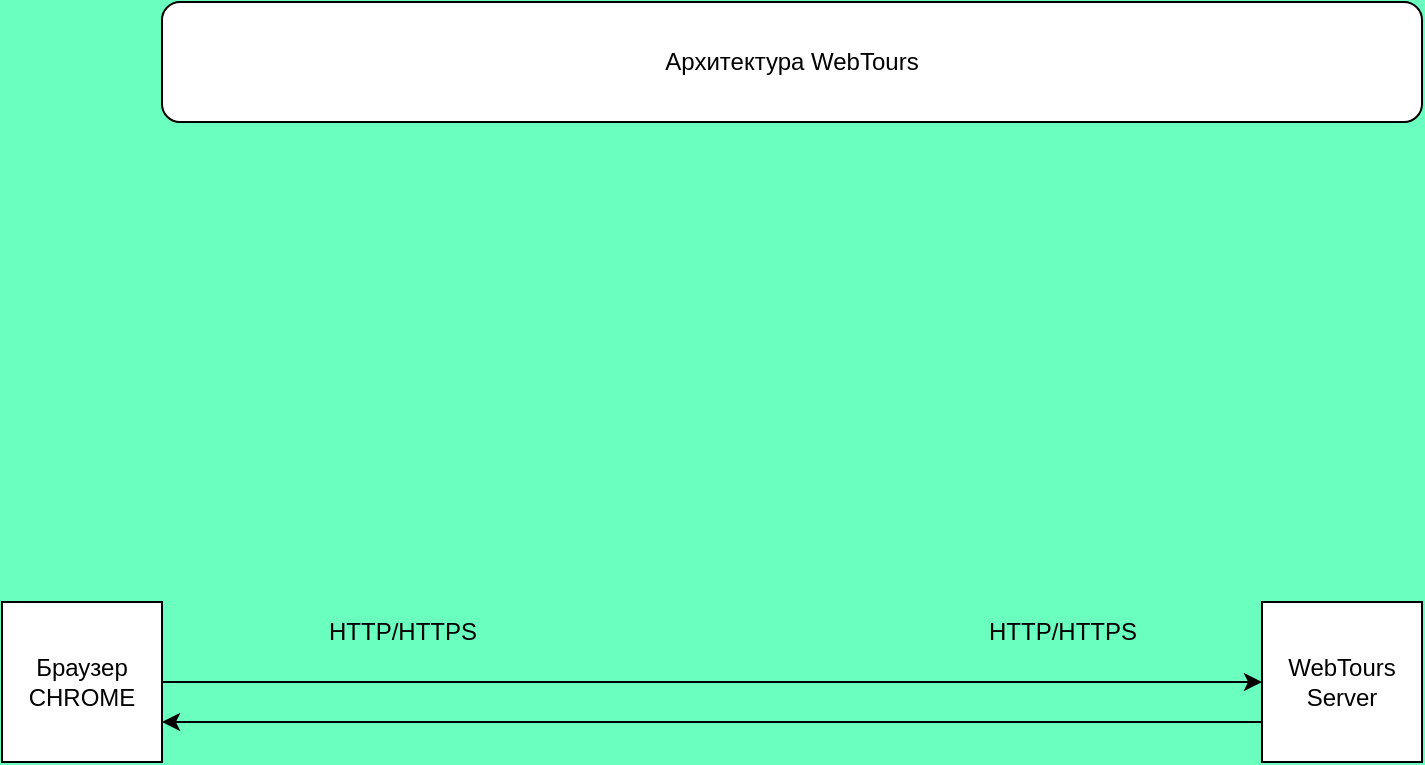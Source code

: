<mxfile version="21.8.2" type="github">
  <diagram name="Страница — 1" id="trk0Az9itriv0VP6-qi4">
    <mxGraphModel dx="1050" dy="630" grid="1" gridSize="10" guides="1" tooltips="1" connect="1" arrows="1" fold="1" page="1" pageScale="1" pageWidth="827" pageHeight="1169" background="#6BFFBF" math="0" shadow="0">
      <root>
        <mxCell id="0" />
        <mxCell id="1" parent="0" />
        <mxCell id="WVBzOitKBOi65Sc1-QXD-2" value="Архитектура WebTours&lt;br&gt;" style="rounded=1;whiteSpace=wrap;html=1;" parent="1" vertex="1">
          <mxGeometry x="120" y="20" width="630" height="60" as="geometry" />
        </mxCell>
        <mxCell id="WVBzOitKBOi65Sc1-QXD-18" style="edgeStyle=orthogonalEdgeStyle;rounded=0;orthogonalLoop=1;jettySize=auto;html=1;exitX=1;exitY=0.5;exitDx=0;exitDy=0;entryX=0;entryY=0.5;entryDx=0;entryDy=0;" parent="1" source="WVBzOitKBOi65Sc1-QXD-3" target="WVBzOitKBOi65Sc1-QXD-5" edge="1">
          <mxGeometry relative="1" as="geometry" />
        </mxCell>
        <mxCell id="WVBzOitKBOi65Sc1-QXD-3" value="Браузер CHROME" style="whiteSpace=wrap;html=1;aspect=fixed;" parent="1" vertex="1">
          <mxGeometry x="40" y="320" width="80" height="80" as="geometry" />
        </mxCell>
        <mxCell id="WVBzOitKBOi65Sc1-QXD-19" style="edgeStyle=orthogonalEdgeStyle;rounded=0;orthogonalLoop=1;jettySize=auto;html=1;exitX=0;exitY=0.75;exitDx=0;exitDy=0;entryX=1;entryY=0.75;entryDx=0;entryDy=0;" parent="1" source="WVBzOitKBOi65Sc1-QXD-5" target="WVBzOitKBOi65Sc1-QXD-3" edge="1">
          <mxGeometry relative="1" as="geometry" />
        </mxCell>
        <mxCell id="WVBzOitKBOi65Sc1-QXD-5" value="WebTours&lt;br&gt;Server" style="whiteSpace=wrap;html=1;aspect=fixed;" parent="1" vertex="1">
          <mxGeometry x="670" y="320" width="80" height="80" as="geometry" />
        </mxCell>
        <mxCell id="WVBzOitKBOi65Sc1-QXD-11" value="" style="endArrow=classic;html=1;rounded=0;exitX=0;exitY=0.5;exitDx=0;exitDy=0;entryX=0;entryY=0.5;entryDx=0;entryDy=0;" parent="1" source="WVBzOitKBOi65Sc1-QXD-5" target="WVBzOitKBOi65Sc1-QXD-5" edge="1">
          <mxGeometry relative="1" as="geometry">
            <mxPoint x="440" y="360" as="sourcePoint" />
            <mxPoint x="460" y="330" as="targetPoint" />
          </mxGeometry>
        </mxCell>
        <mxCell id="WVBzOitKBOi65Sc1-QXD-15" value="HTTP/HTTPS" style="text;html=1;align=center;verticalAlign=middle;resizable=0;points=[];autosize=1;strokeColor=none;fillColor=none;" parent="1" vertex="1">
          <mxGeometry x="190" y="320" width="100" height="30" as="geometry" />
        </mxCell>
        <mxCell id="WVBzOitKBOi65Sc1-QXD-17" value="HTTP/HTTPS" style="text;html=1;align=center;verticalAlign=middle;resizable=0;points=[];autosize=1;strokeColor=none;fillColor=none;" parent="1" vertex="1">
          <mxGeometry x="520" y="320" width="100" height="30" as="geometry" />
        </mxCell>
      </root>
    </mxGraphModel>
  </diagram>
</mxfile>
